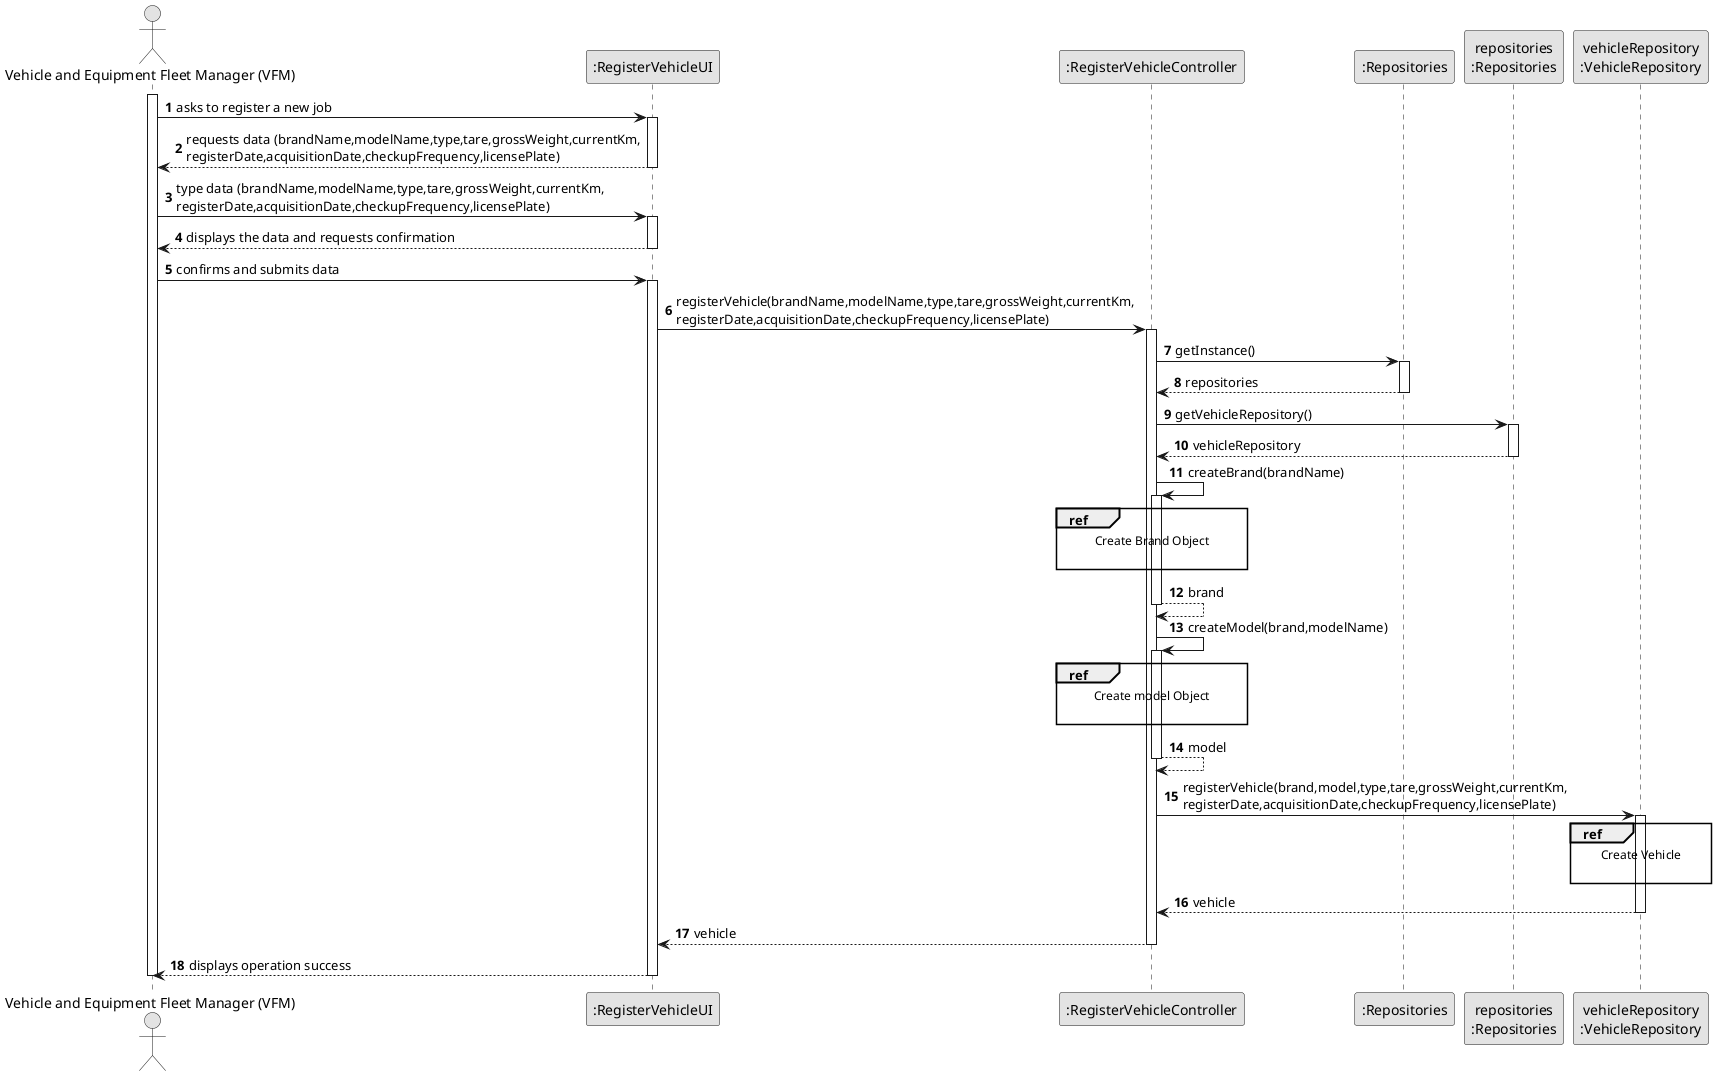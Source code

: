 @startuml
skinparam monochrome true
skinparam packageStyle rectangle
skinparam shadowing false

autonumber

'hide footbox
actor "Vehicle and Equipment Fleet Manager (VFM)" as VFM
participant ":RegisterVehicleUI" as UI
participant ":RegisterVehicleController" as CTRL
participant ":Repositories" as RepositorySingleton
participant "repositories\n:Repositories" as PLAT
participant "vehicleRepository\n:VehicleRepository" as VR

activate VFM

        VFM -> UI : asks to register a new job
    activate UI

        UI --> VFM : requests data (brandName,modelName,type,tare,grossWeight,currentKm,\nregisterDate,acquisitionDate,checkupFrequency,licensePlate)
    deactivate UI

        VFM->UI: type data (brandName,modelName,type,tare,grossWeight,currentKm,\nregisterDate,acquisitionDate,checkupFrequency,licensePlate)

    activate UI

        UI --> VFM : displays the data and requests confirmation

    deactivate UI

        VFM -> UI : confirms and submits data
            activate UI

        UI -> CTRL : registerVehicle(brandName,modelName,type,tare,grossWeight,currentKm,\nregisterDate,acquisitionDate,checkupFrequency,licensePlate)

            activate CTRL

        CTRL -> RepositorySingleton : getInstance()
                        activate RepositorySingleton

                            RepositorySingleton --> CTRL: repositories
                        deactivate RepositorySingleton

                        CTRL -> PLAT: getVehicleRepository()
                        activate PLAT

                        PLAT --> CTRL: vehicleRepository
                        deactivate PLAT

             CTRL -> CTRL : createBrand(brandName)
            activate CTRL

                ref over CTRL
                    Create Brand Object

                end ref

                CTRL --> CTRL : brand
            deactivate CTRL

            CTRL -> CTRL : createModel(brand,modelName)
            activate CTRL

                ref over CTRL
                    Create model Object

                end ref
                CTRL --> CTRL : model
            deactivate CTRL


                CTRL -> VR : registerVehicle(brand,model,type,tare,grossWeight,currentKm,\nregisterDate,acquisitionDate,checkupFrequency,licensePlate)

            activate VR

                        ref over VR
                            Create Vehicle

                        end ref
            VR --> CTRL : vehicle

            deactivate VR

            CTRL --> UI: vehicle
        deactivate CTRL

        UI --> VFM : displays operation success
    deactivate UI

deactivate VFM

@enduml